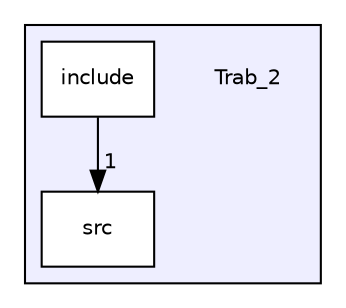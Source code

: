 digraph "/home/gabriel/Documents/UNB_Linux/Trabalho_2/Trab_2" {
  compound=true
  node [ fontsize="10", fontname="Helvetica"];
  edge [ labelfontsize="10", labelfontname="Helvetica"];
  subgraph clusterdir_7bad05d4a54dd8a37857566423fb6b6b {
    graph [ bgcolor="#eeeeff", pencolor="black", label="" URL="dir_7bad05d4a54dd8a37857566423fb6b6b.html"];
    dir_7bad05d4a54dd8a37857566423fb6b6b [shape=plaintext label="Trab_2"];
    dir_5a87bf7b9c06b428ac363fc390558d71 [shape=box label="include" color="black" fillcolor="white" style="filled" URL="dir_5a87bf7b9c06b428ac363fc390558d71.html"];
    dir_84c0edc67eb70353d8bb3d220ccb73b8 [shape=box label="src" color="black" fillcolor="white" style="filled" URL="dir_84c0edc67eb70353d8bb3d220ccb73b8.html"];
  }
  dir_5a87bf7b9c06b428ac363fc390558d71->dir_84c0edc67eb70353d8bb3d220ccb73b8 [headlabel="1", labeldistance=1.5 headhref="dir_000001_000002.html"];
}
